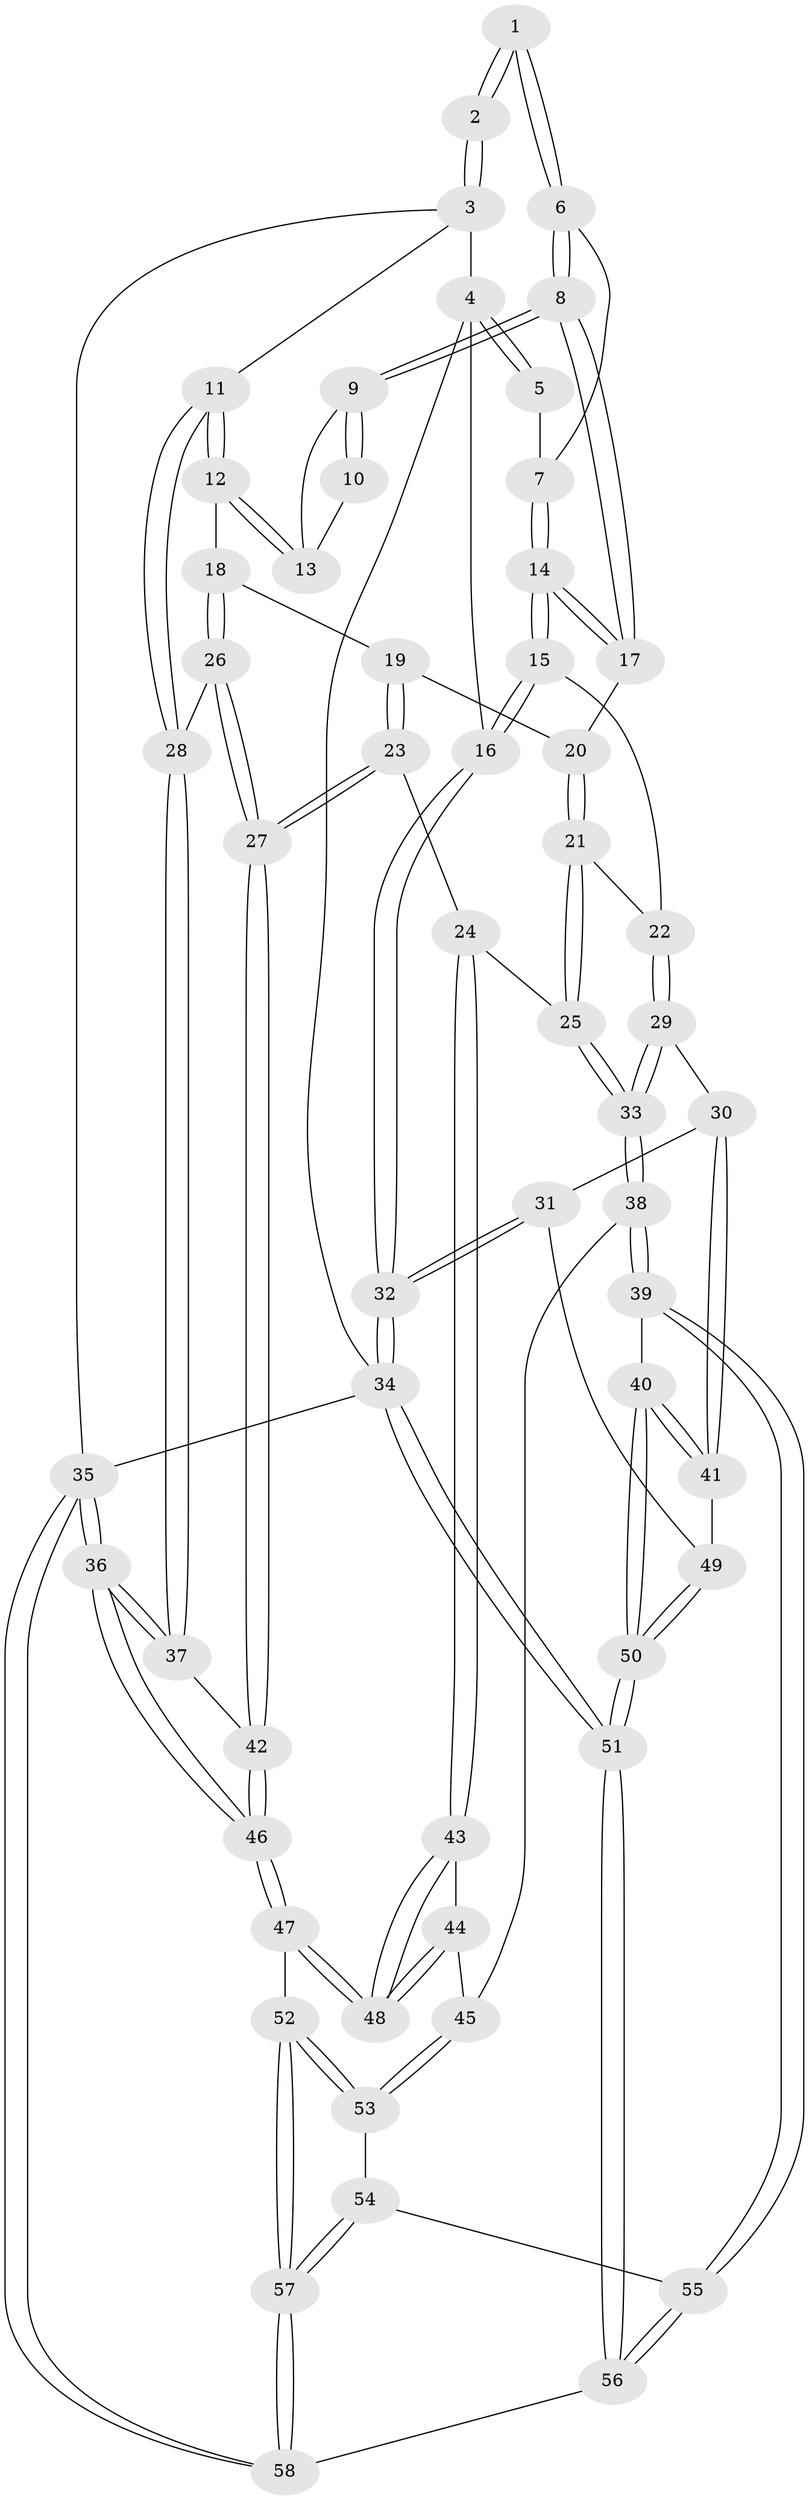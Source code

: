 // coarse degree distribution, {2: 0.075, 5: 0.25, 3: 0.1, 7: 0.05, 4: 0.35, 6: 0.175}
// Generated by graph-tools (version 1.1) at 2025/06/03/04/25 22:06:02]
// undirected, 58 vertices, 142 edges
graph export_dot {
graph [start="1"]
  node [color=gray90,style=filled];
  1 [pos="+0.7033293836124849+0"];
  2 [pos="+1+0"];
  3 [pos="+1+0"];
  4 [pos="+0+0"];
  5 [pos="+0.2987999512028486+0"];
  6 [pos="+0.6031652588923571+0.1273051365806009"];
  7 [pos="+0.34450907415207443+0"];
  8 [pos="+0.6232320435045955+0.16028031364496914"];
  9 [pos="+0.6373247586481864+0.15279861254650065"];
  10 [pos="+0.8589560175424221+0"];
  11 [pos="+1+0.201129567678355"];
  12 [pos="+0.8340687943310936+0.23178066719919926"];
  13 [pos="+0.791580498708665+0.1419899635852196"];
  14 [pos="+0.3326469262536067+0.2103814183665581"];
  15 [pos="+0.3276783269711073+0.22993144120928405"];
  16 [pos="+0+0.16384139628199432"];
  17 [pos="+0.6222205842690468+0.17218867848126637"];
  18 [pos="+0.7322147749490586+0.30402043376365673"];
  19 [pos="+0.6614709409540532+0.2777366521181518"];
  20 [pos="+0.6318867300835131+0.23167688431921815"];
  21 [pos="+0.35686676152874297+0.32808141627096854"];
  22 [pos="+0.3430251632010307+0.3181559266096158"];
  23 [pos="+0.5205299034099266+0.4908612197570364"];
  24 [pos="+0.5146144843317109+0.49187145666778637"];
  25 [pos="+0.4735120355436183+0.48590377912668925"];
  26 [pos="+0.8234015730726137+0.4894578824773645"];
  27 [pos="+0.7738027875154716+0.5814724252473039"];
  28 [pos="+1+0.3381723828434079"];
  29 [pos="+0.17584204495577954+0.42329127228026575"];
  30 [pos="+0.09984137845095492+0.43972119021603306"];
  31 [pos="+0+0.3936352213756478"];
  32 [pos="+0+0.3903143294041938"];
  33 [pos="+0.34814462943798186+0.626097204313439"];
  34 [pos="+0+1"];
  35 [pos="+1+1"];
  36 [pos="+1+1"];
  37 [pos="+1+0.6181617088787471"];
  38 [pos="+0.33429161360132004+0.6619238939572825"];
  39 [pos="+0.32189066850796966+0.6740623937953618"];
  40 [pos="+0.19667235340548103+0.67616331988003"];
  41 [pos="+0.19582672663872988+0.6744746042967239"];
  42 [pos="+0.7813671223638803+0.6241455650368734"];
  43 [pos="+0.5359361616202044+0.6537046573037617"];
  44 [pos="+0.5009101792674482+0.718823988534678"];
  45 [pos="+0.4907950638387974+0.7284945279999738"];
  46 [pos="+0.775182275251287+0.7325574913383949"];
  47 [pos="+0.7530327411726503+0.7422089493952162"];
  48 [pos="+0.6724340587666644+0.7193921952660943"];
  49 [pos="+0.04514928927352557+0.5992016808531967"];
  50 [pos="+0.11871621903306287+0.7453513488550907"];
  51 [pos="+0+1"];
  52 [pos="+0.7299541422261772+0.7603986090329985"];
  53 [pos="+0.5095388307312584+0.7979248799604215"];
  54 [pos="+0.49438221116624775+0.831190774243356"];
  55 [pos="+0.33962830114324116+0.8520314014149777"];
  56 [pos="+0.17262720860508465+1"];
  57 [pos="+0.5755932854463598+0.983171823062739"];
  58 [pos="+0.5591605889044718+1"];
  1 -- 2;
  1 -- 2;
  1 -- 6;
  1 -- 6;
  2 -- 3;
  2 -- 3;
  3 -- 4;
  3 -- 11;
  3 -- 35;
  4 -- 5;
  4 -- 5;
  4 -- 16;
  4 -- 34;
  5 -- 7;
  6 -- 7;
  6 -- 8;
  6 -- 8;
  7 -- 14;
  7 -- 14;
  8 -- 9;
  8 -- 9;
  8 -- 17;
  8 -- 17;
  9 -- 10;
  9 -- 10;
  9 -- 13;
  10 -- 13;
  11 -- 12;
  11 -- 12;
  11 -- 28;
  11 -- 28;
  12 -- 13;
  12 -- 13;
  12 -- 18;
  14 -- 15;
  14 -- 15;
  14 -- 17;
  14 -- 17;
  15 -- 16;
  15 -- 16;
  15 -- 22;
  16 -- 32;
  16 -- 32;
  17 -- 20;
  18 -- 19;
  18 -- 26;
  18 -- 26;
  19 -- 20;
  19 -- 23;
  19 -- 23;
  20 -- 21;
  20 -- 21;
  21 -- 22;
  21 -- 25;
  21 -- 25;
  22 -- 29;
  22 -- 29;
  23 -- 24;
  23 -- 27;
  23 -- 27;
  24 -- 25;
  24 -- 43;
  24 -- 43;
  25 -- 33;
  25 -- 33;
  26 -- 27;
  26 -- 27;
  26 -- 28;
  27 -- 42;
  27 -- 42;
  28 -- 37;
  28 -- 37;
  29 -- 30;
  29 -- 33;
  29 -- 33;
  30 -- 31;
  30 -- 41;
  30 -- 41;
  31 -- 32;
  31 -- 32;
  31 -- 49;
  32 -- 34;
  32 -- 34;
  33 -- 38;
  33 -- 38;
  34 -- 51;
  34 -- 51;
  34 -- 35;
  35 -- 36;
  35 -- 36;
  35 -- 58;
  35 -- 58;
  36 -- 37;
  36 -- 37;
  36 -- 46;
  36 -- 46;
  37 -- 42;
  38 -- 39;
  38 -- 39;
  38 -- 45;
  39 -- 40;
  39 -- 55;
  39 -- 55;
  40 -- 41;
  40 -- 41;
  40 -- 50;
  40 -- 50;
  41 -- 49;
  42 -- 46;
  42 -- 46;
  43 -- 44;
  43 -- 48;
  43 -- 48;
  44 -- 45;
  44 -- 48;
  44 -- 48;
  45 -- 53;
  45 -- 53;
  46 -- 47;
  46 -- 47;
  47 -- 48;
  47 -- 48;
  47 -- 52;
  49 -- 50;
  49 -- 50;
  50 -- 51;
  50 -- 51;
  51 -- 56;
  51 -- 56;
  52 -- 53;
  52 -- 53;
  52 -- 57;
  52 -- 57;
  53 -- 54;
  54 -- 55;
  54 -- 57;
  54 -- 57;
  55 -- 56;
  55 -- 56;
  56 -- 58;
  57 -- 58;
  57 -- 58;
}
